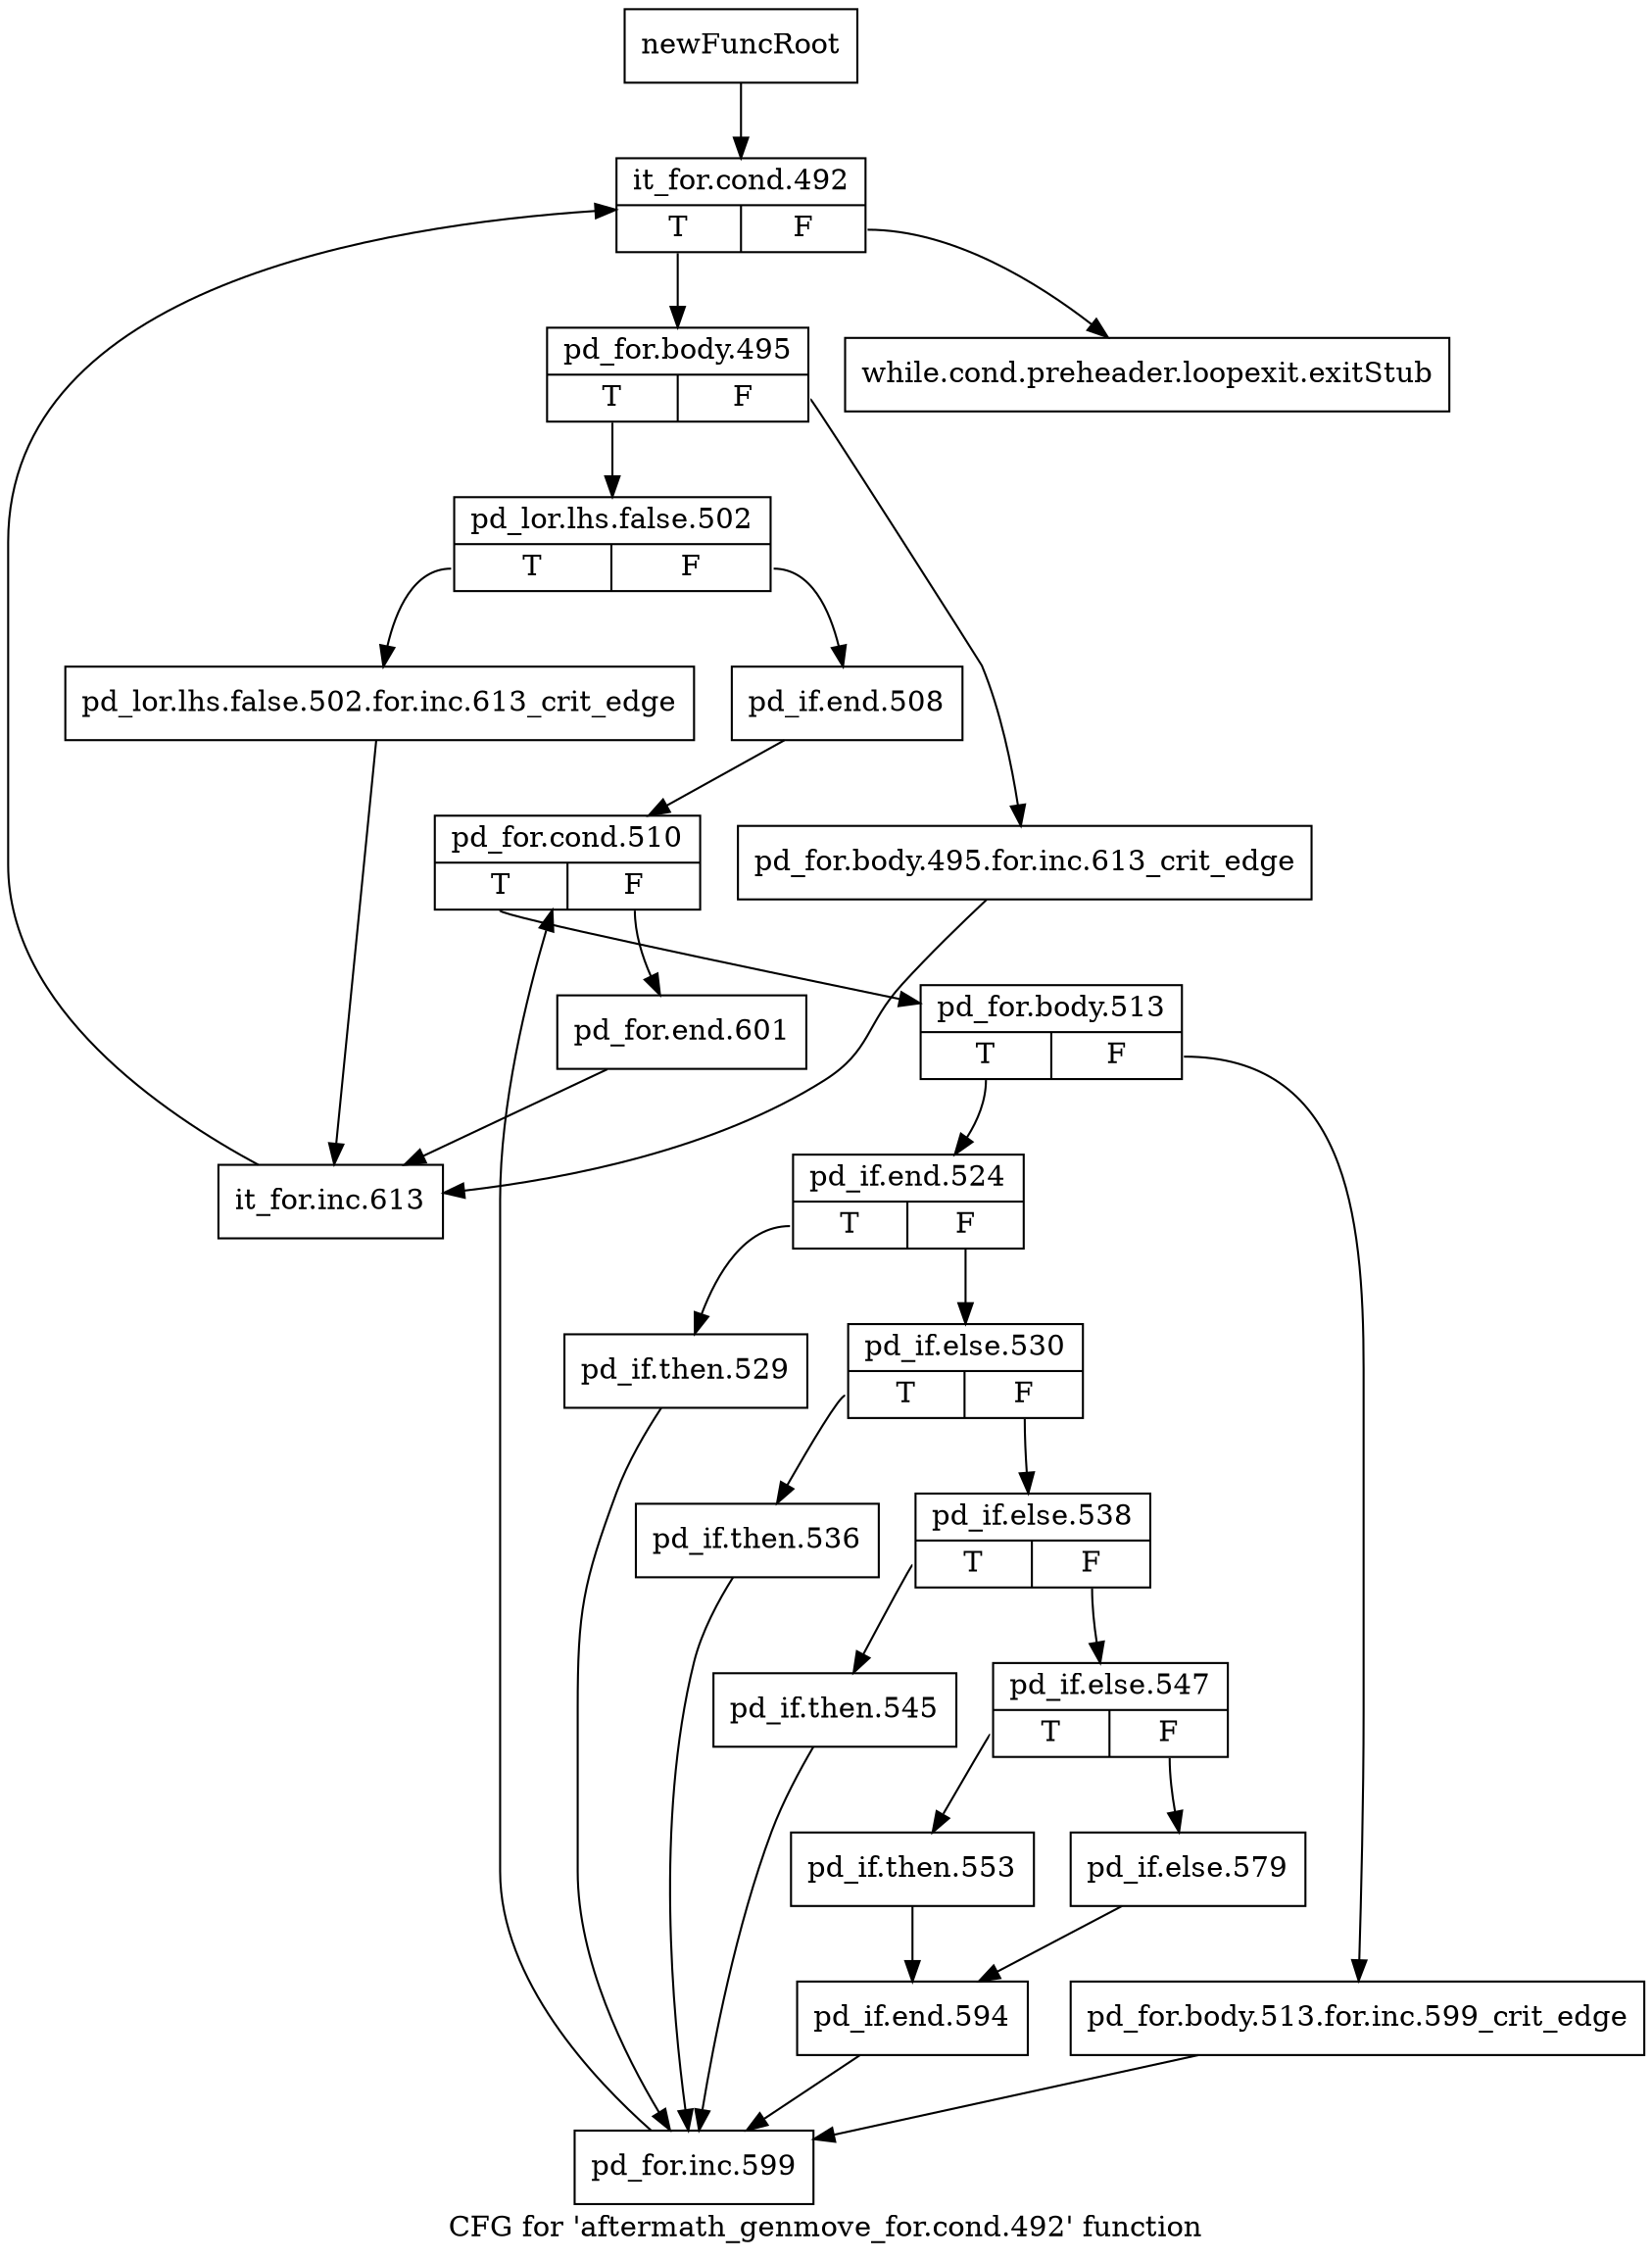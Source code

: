 digraph "CFG for 'aftermath_genmove_for.cond.492' function" {
	label="CFG for 'aftermath_genmove_for.cond.492' function";

	Node0x3344b60 [shape=record,label="{newFuncRoot}"];
	Node0x3344b60 -> Node0x3344c00;
	Node0x3344bb0 [shape=record,label="{while.cond.preheader.loopexit.exitStub}"];
	Node0x3344c00 [shape=record,label="{it_for.cond.492|{<s0>T|<s1>F}}"];
	Node0x3344c00:s0 -> Node0x3344c50;
	Node0x3344c00:s1 -> Node0x3344bb0;
	Node0x3344c50 [shape=record,label="{pd_for.body.495|{<s0>T|<s1>F}}"];
	Node0x3344c50:s0 -> Node0x3344cf0;
	Node0x3344c50:s1 -> Node0x3344ca0;
	Node0x3344ca0 [shape=record,label="{pd_for.body.495.for.inc.613_crit_edge}"];
	Node0x3344ca0 -> Node0x3345290;
	Node0x3344cf0 [shape=record,label="{pd_lor.lhs.false.502|{<s0>T|<s1>F}}"];
	Node0x3344cf0:s0 -> Node0x3345240;
	Node0x3344cf0:s1 -> Node0x3344d40;
	Node0x3344d40 [shape=record,label="{pd_if.end.508}"];
	Node0x3344d40 -> Node0x3344d90;
	Node0x3344d90 [shape=record,label="{pd_for.cond.510|{<s0>T|<s1>F}}"];
	Node0x3344d90:s0 -> Node0x3344e30;
	Node0x3344d90:s1 -> Node0x3344de0;
	Node0x3344de0 [shape=record,label="{pd_for.end.601}"];
	Node0x3344de0 -> Node0x3345290;
	Node0x3344e30 [shape=record,label="{pd_for.body.513|{<s0>T|<s1>F}}"];
	Node0x3344e30:s0 -> Node0x3344ed0;
	Node0x3344e30:s1 -> Node0x3344e80;
	Node0x3344e80 [shape=record,label="{pd_for.body.513.for.inc.599_crit_edge}"];
	Node0x3344e80 -> Node0x33451f0;
	Node0x3344ed0 [shape=record,label="{pd_if.end.524|{<s0>T|<s1>F}}"];
	Node0x3344ed0:s0 -> Node0x33451a0;
	Node0x3344ed0:s1 -> Node0x3344f20;
	Node0x3344f20 [shape=record,label="{pd_if.else.530|{<s0>T|<s1>F}}"];
	Node0x3344f20:s0 -> Node0x3345150;
	Node0x3344f20:s1 -> Node0x3344f70;
	Node0x3344f70 [shape=record,label="{pd_if.else.538|{<s0>T|<s1>F}}"];
	Node0x3344f70:s0 -> Node0x3345100;
	Node0x3344f70:s1 -> Node0x3344fc0;
	Node0x3344fc0 [shape=record,label="{pd_if.else.547|{<s0>T|<s1>F}}"];
	Node0x3344fc0:s0 -> Node0x3345060;
	Node0x3344fc0:s1 -> Node0x3345010;
	Node0x3345010 [shape=record,label="{pd_if.else.579}"];
	Node0x3345010 -> Node0x33450b0;
	Node0x3345060 [shape=record,label="{pd_if.then.553}"];
	Node0x3345060 -> Node0x33450b0;
	Node0x33450b0 [shape=record,label="{pd_if.end.594}"];
	Node0x33450b0 -> Node0x33451f0;
	Node0x3345100 [shape=record,label="{pd_if.then.545}"];
	Node0x3345100 -> Node0x33451f0;
	Node0x3345150 [shape=record,label="{pd_if.then.536}"];
	Node0x3345150 -> Node0x33451f0;
	Node0x33451a0 [shape=record,label="{pd_if.then.529}"];
	Node0x33451a0 -> Node0x33451f0;
	Node0x33451f0 [shape=record,label="{pd_for.inc.599}"];
	Node0x33451f0 -> Node0x3344d90;
	Node0x3345240 [shape=record,label="{pd_lor.lhs.false.502.for.inc.613_crit_edge}"];
	Node0x3345240 -> Node0x3345290;
	Node0x3345290 [shape=record,label="{it_for.inc.613}"];
	Node0x3345290 -> Node0x3344c00;
}
